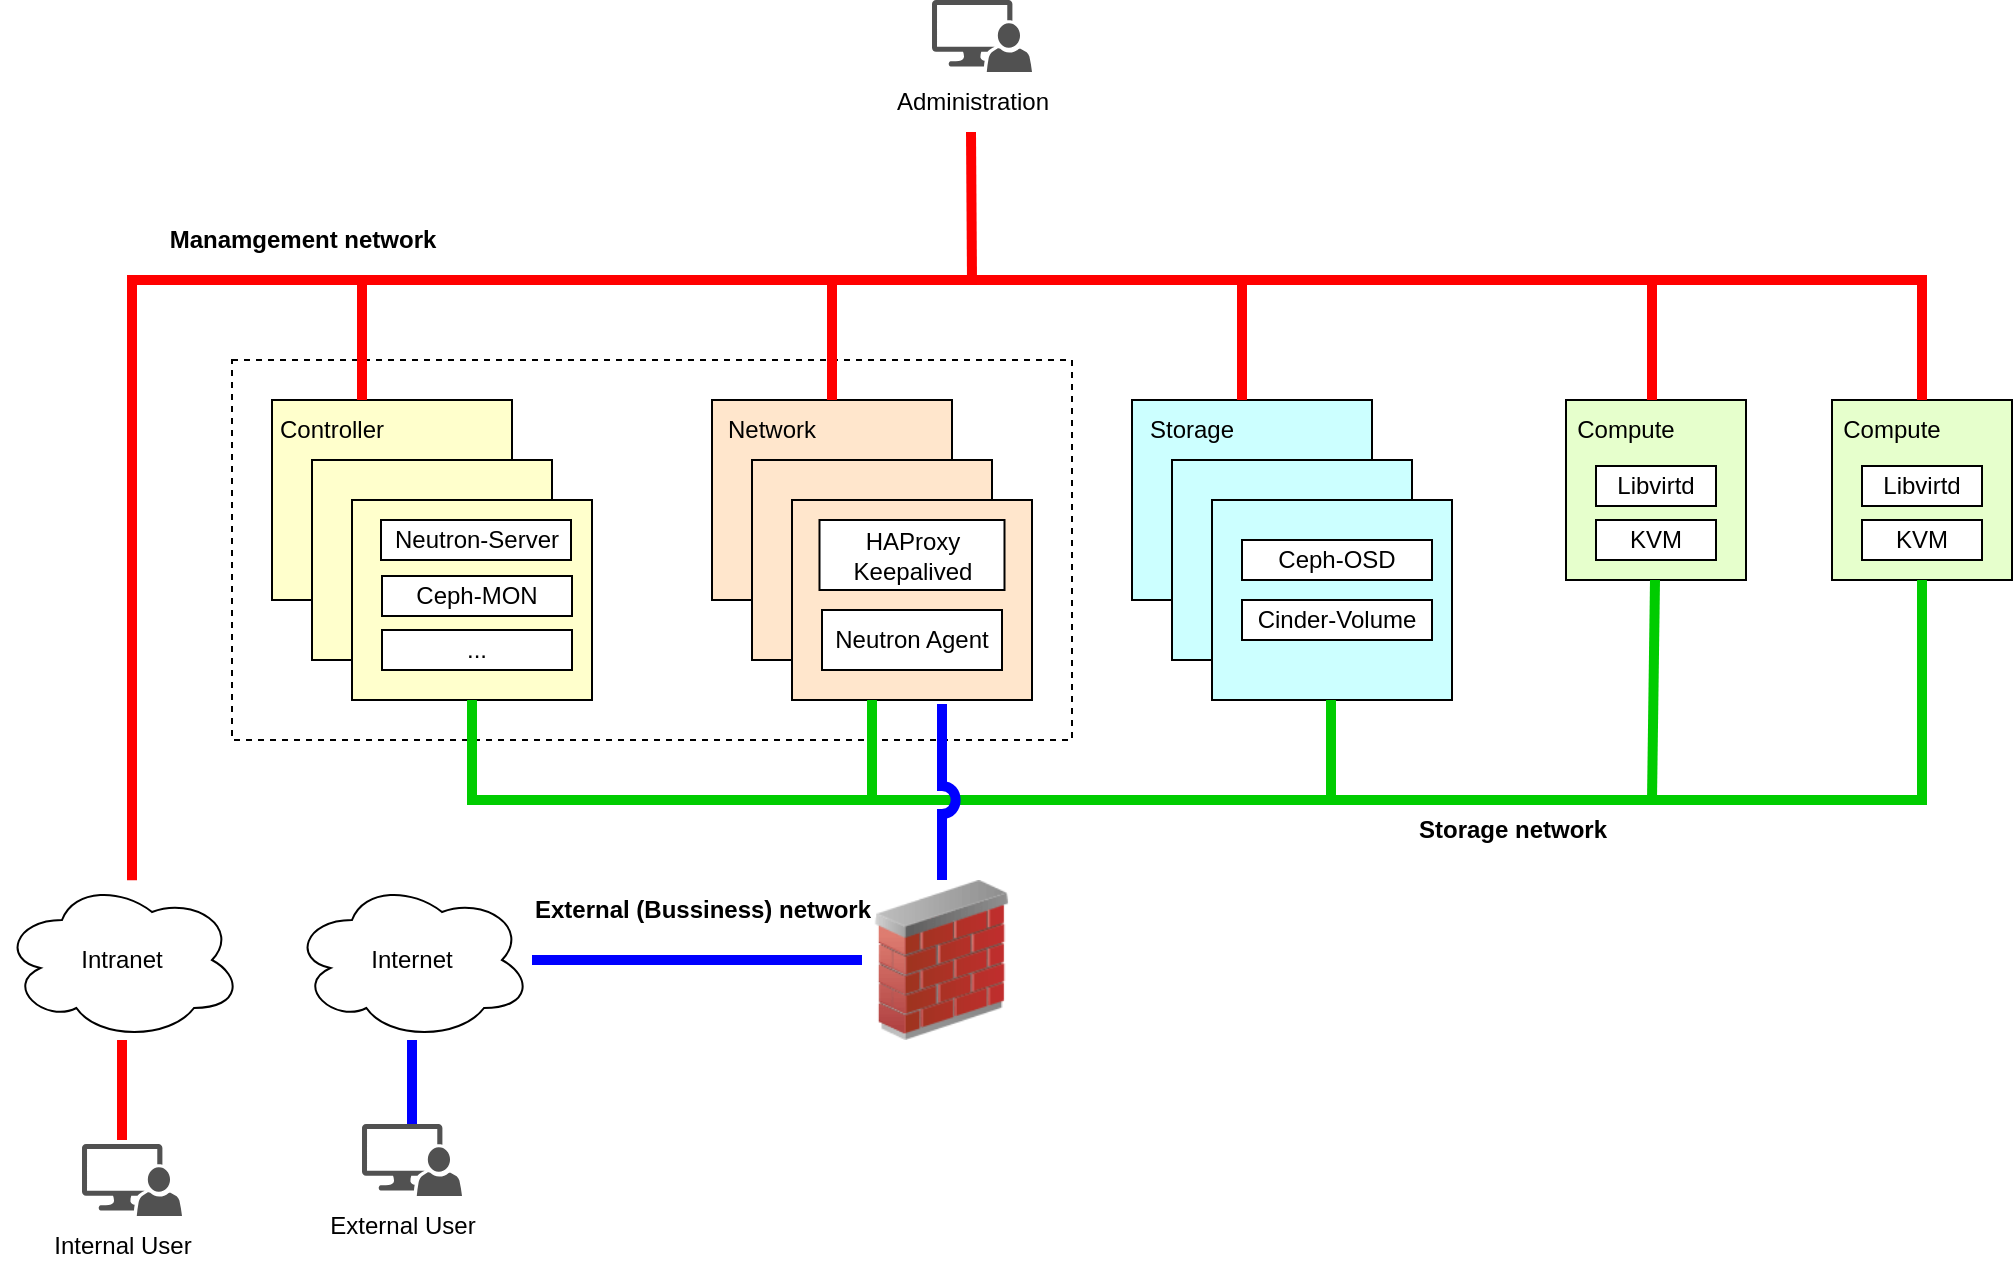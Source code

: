 <mxfile version="20.2.2" type="device"><diagram id="dmDopZnyxVd79fZT9BjZ" name="Page-1"><mxGraphModel dx="1379" dy="2022" grid="1" gridSize="10" guides="1" tooltips="1" connect="1" arrows="1" fold="1" page="1" pageScale="1" pageWidth="827" pageHeight="1169" math="0" shadow="0"><root><mxCell id="0"/><mxCell id="1" parent="0"/><mxCell id="HdTdFtUKX0xMmFfecIzg-60" value="" style="rounded=0;whiteSpace=wrap;html=1;fillColor=#FFFFFF;dashed=1;" parent="1" vertex="1"><mxGeometry x="160" y="160" width="420" height="190" as="geometry"/></mxCell><mxCell id="HdTdFtUKX0xMmFfecIzg-1" value="" style="rounded=0;whiteSpace=wrap;html=1;fillColor=#FFFFCC;" parent="1" vertex="1"><mxGeometry x="180" y="180" width="120" height="100" as="geometry"/></mxCell><mxCell id="HdTdFtUKX0xMmFfecIzg-2" value="" style="rounded=0;whiteSpace=wrap;html=1;fillColor=#FFE6CC;" parent="1" vertex="1"><mxGeometry x="400" y="180" width="120" height="100" as="geometry"/></mxCell><mxCell id="HdTdFtUKX0xMmFfecIzg-3" value="" style="rounded=0;whiteSpace=wrap;html=1;fillColor=#CCFFFF;" parent="1" vertex="1"><mxGeometry x="610" y="180" width="120" height="100" as="geometry"/></mxCell><mxCell id="HdTdFtUKX0xMmFfecIzg-4" value="Controller" style="text;html=1;strokeColor=none;fillColor=none;align=center;verticalAlign=middle;whiteSpace=wrap;rounded=0;" parent="1" vertex="1"><mxGeometry x="180" y="180" width="60" height="30" as="geometry"/></mxCell><mxCell id="HdTdFtUKX0xMmFfecIzg-5" value="" style="rounded=0;whiteSpace=wrap;html=1;fillColor=#FFFFCC;" parent="1" vertex="1"><mxGeometry x="200" y="210" width="120" height="100" as="geometry"/></mxCell><mxCell id="HdTdFtUKX0xMmFfecIzg-6" value="" style="rounded=0;whiteSpace=wrap;html=1;fillColor=#FFFFCC;" parent="1" vertex="1"><mxGeometry x="220" y="230" width="120" height="100" as="geometry"/></mxCell><mxCell id="HdTdFtUKX0xMmFfecIzg-7" value="Network" style="text;html=1;strokeColor=none;fillColor=none;align=center;verticalAlign=middle;whiteSpace=wrap;rounded=0;" parent="1" vertex="1"><mxGeometry x="400" y="180" width="60" height="30" as="geometry"/></mxCell><mxCell id="HdTdFtUKX0xMmFfecIzg-8" value="" style="rounded=0;whiteSpace=wrap;html=1;fillColor=#FFE6CC;" parent="1" vertex="1"><mxGeometry x="420" y="210" width="120" height="100" as="geometry"/></mxCell><mxCell id="HdTdFtUKX0xMmFfecIzg-9" value="" style="rounded=0;whiteSpace=wrap;html=1;fillColor=#FFE6CC;" parent="1" vertex="1"><mxGeometry x="440" y="230" width="120" height="100" as="geometry"/></mxCell><mxCell id="HdTdFtUKX0xMmFfecIzg-10" value="Storage" style="text;html=1;strokeColor=none;fillColor=none;align=center;verticalAlign=middle;whiteSpace=wrap;rounded=0;" parent="1" vertex="1"><mxGeometry x="610" y="180" width="60" height="30" as="geometry"/></mxCell><mxCell id="HdTdFtUKX0xMmFfecIzg-11" value="" style="rounded=0;whiteSpace=wrap;html=1;fillColor=#CCFFFF;" parent="1" vertex="1"><mxGeometry x="630" y="210" width="120" height="100" as="geometry"/></mxCell><mxCell id="HdTdFtUKX0xMmFfecIzg-12" value="" style="rounded=0;whiteSpace=wrap;html=1;fillColor=#CCFFFF;imageWidth=24;" parent="1" vertex="1"><mxGeometry x="650" y="230" width="120" height="100" as="geometry"/></mxCell><mxCell id="HdTdFtUKX0xMmFfecIzg-14" value="" style="rounded=0;whiteSpace=wrap;html=1;fillColor=#E6FFCC;" parent="1" vertex="1"><mxGeometry x="827" y="180" width="90" height="90" as="geometry"/></mxCell><mxCell id="HdTdFtUKX0xMmFfecIzg-15" value="Compute" style="text;html=1;strokeColor=none;fillColor=none;align=center;verticalAlign=middle;whiteSpace=wrap;rounded=0;" parent="1" vertex="1"><mxGeometry x="827" y="180" width="60" height="30" as="geometry"/></mxCell><mxCell id="HdTdFtUKX0xMmFfecIzg-18" value="Intranet" style="ellipse;shape=cloud;whiteSpace=wrap;html=1;" parent="1" vertex="1"><mxGeometry x="45" y="420" width="120" height="80" as="geometry"/></mxCell><mxCell id="HdTdFtUKX0xMmFfecIzg-19" value="Internet" style="ellipse;shape=cloud;whiteSpace=wrap;html=1;" parent="1" vertex="1"><mxGeometry x="190" y="420" width="120" height="80" as="geometry"/></mxCell><mxCell id="HdTdFtUKX0xMmFfecIzg-20" value="" style="sketch=0;pointerEvents=1;shadow=0;dashed=0;html=1;strokeColor=none;labelPosition=center;verticalLabelPosition=bottom;verticalAlign=top;align=center;fillColor=#515151;shape=mxgraph.mscae.system_center.admin_console" parent="1" vertex="1"><mxGeometry x="510" y="-20" width="50" height="36" as="geometry"/></mxCell><mxCell id="HdTdFtUKX0xMmFfecIzg-22" value="" style="rounded=0;whiteSpace=wrap;html=1;fillColor=#E6FFCC;" parent="1" vertex="1"><mxGeometry x="960" y="180" width="90" height="90" as="geometry"/></mxCell><mxCell id="HdTdFtUKX0xMmFfecIzg-23" value="Compute" style="text;html=1;strokeColor=none;fillColor=none;align=center;verticalAlign=middle;whiteSpace=wrap;rounded=0;" parent="1" vertex="1"><mxGeometry x="960" y="180" width="60" height="30" as="geometry"/></mxCell><mxCell id="HdTdFtUKX0xMmFfecIzg-27" value="" style="endArrow=none;html=1;edgeStyle=elbowEdgeStyle;elbow=vertical;entryX=0.75;entryY=0;entryDx=0;entryDy=0;exitX=0.75;exitY=0;exitDx=0;exitDy=0;fillColor=#FF3333;strokeColor=#FF0000;rounded=0;strokeWidth=5;fontStyle=0" parent="1" source="HdTdFtUKX0xMmFfecIzg-4" target="HdTdFtUKX0xMmFfecIzg-23" edge="1"><mxGeometry width="50" height="50" relative="1" as="geometry"><mxPoint x="180" y="140" as="sourcePoint"/><mxPoint x="950" y="140" as="targetPoint"/><Array as="points"><mxPoint x="400" y="120"/><mxPoint x="570" y="140"/></Array></mxGeometry></mxCell><mxCell id="HdTdFtUKX0xMmFfecIzg-31" value="" style="endArrow=none;html=1;rounded=0;strokeColor=#00CC00;fillColor=#FF3333;elbow=vertical;edgeStyle=elbowEdgeStyle;entryX=0.5;entryY=1;entryDx=0;entryDy=0;strokeWidth=5;" parent="1" source="HdTdFtUKX0xMmFfecIzg-6" target="HdTdFtUKX0xMmFfecIzg-22" edge="1"><mxGeometry width="50" height="50" relative="1" as="geometry"><mxPoint x="380" y="400" as="sourcePoint"/><mxPoint x="430" y="350" as="targetPoint"/><Array as="points"><mxPoint x="620" y="380"/><mxPoint x="680" y="340"/><mxPoint x="700" y="340"/><mxPoint x="630" y="360"/><mxPoint x="650" y="380"/></Array></mxGeometry></mxCell><mxCell id="HdTdFtUKX0xMmFfecIzg-21" value="Administration" style="text;html=1;align=center;verticalAlign=middle;resizable=0;points=[];autosize=1;strokeColor=none;fillColor=none;" parent="1" vertex="1"><mxGeometry x="480" y="16" width="100" height="30" as="geometry"/></mxCell><mxCell id="HdTdFtUKX0xMmFfecIzg-41" value="" style="endArrow=none;html=1;rounded=0;strokeColor=#FF0000;strokeWidth=5;fillColor=#FF3333;jumpStyle=arc;edgeStyle=elbowEdgeStyle;" parent="1" target="HdTdFtUKX0xMmFfecIzg-18" edge="1"><mxGeometry width="50" height="50" relative="1" as="geometry"><mxPoint x="230" y="120" as="sourcePoint"/><mxPoint x="100" y="350" as="targetPoint"/><Array as="points"><mxPoint x="110" y="270"/></Array></mxGeometry></mxCell><mxCell id="HdTdFtUKX0xMmFfecIzg-44" value="KVM" style="rounded=0;whiteSpace=wrap;html=1;fillColor=#FFFFFF;" parent="1" vertex="1"><mxGeometry x="842" y="240" width="60" height="20" as="geometry"/></mxCell><mxCell id="HdTdFtUKX0xMmFfecIzg-45" value="Libvirtd" style="rounded=0;whiteSpace=wrap;html=1;fillColor=#FFFFFF;" parent="1" vertex="1"><mxGeometry x="842" y="213" width="60" height="20" as="geometry"/></mxCell><mxCell id="HdTdFtUKX0xMmFfecIzg-46" value="Ceph-OSD" style="rounded=0;whiteSpace=wrap;html=1;fillColor=#FFFFFF;" parent="1" vertex="1"><mxGeometry x="665" y="250" width="95" height="20" as="geometry"/></mxCell><mxCell id="HdTdFtUKX0xMmFfecIzg-47" value="Neutron Agent" style="rounded=0;whiteSpace=wrap;html=1;fillColor=#FFFFFF;" parent="1" vertex="1"><mxGeometry x="455" y="285" width="90" height="30" as="geometry"/></mxCell><mxCell id="HdTdFtUKX0xMmFfecIzg-49" value="HAProxy Keepalived" style="rounded=0;whiteSpace=wrap;html=1;fillColor=#FFFFFF;" parent="1" vertex="1"><mxGeometry x="453.75" y="240" width="92.5" height="35" as="geometry"/></mxCell><mxCell id="HdTdFtUKX0xMmFfecIzg-52" value="KVM" style="rounded=0;whiteSpace=wrap;html=1;fillColor=#FFFFFF;" parent="1" vertex="1"><mxGeometry x="975" y="240" width="60" height="20" as="geometry"/></mxCell><mxCell id="HdTdFtUKX0xMmFfecIzg-53" value="Libvirtd" style="rounded=0;whiteSpace=wrap;html=1;fillColor=#FFFFFF;" parent="1" vertex="1"><mxGeometry x="975" y="213" width="60" height="20" as="geometry"/></mxCell><mxCell id="HdTdFtUKX0xMmFfecIzg-54" value="Ceph-MON" style="rounded=0;whiteSpace=wrap;html=1;fillColor=#FFFFFF;" parent="1" vertex="1"><mxGeometry x="235" y="268" width="95" height="20" as="geometry"/></mxCell><mxCell id="HdTdFtUKX0xMmFfecIzg-55" value="Neutron-Server" style="rounded=0;whiteSpace=wrap;html=1;fillColor=#FFFFFF;" parent="1" vertex="1"><mxGeometry x="234.5" y="240" width="95" height="20" as="geometry"/></mxCell><mxCell id="HdTdFtUKX0xMmFfecIzg-56" value="Cinder-Volume" style="rounded=0;whiteSpace=wrap;html=1;fillColor=#FFFFFF;" parent="1" vertex="1"><mxGeometry x="665" y="280" width="95" height="20" as="geometry"/></mxCell><mxCell id="HdTdFtUKX0xMmFfecIzg-57" value="..." style="rounded=0;whiteSpace=wrap;html=1;fillColor=#FFFFFF;" parent="1" vertex="1"><mxGeometry x="235" y="295" width="95" height="20" as="geometry"/></mxCell><mxCell id="HdTdFtUKX0xMmFfecIzg-58" style="edgeStyle=elbowEdgeStyle;rounded=0;jumpStyle=arc;orthogonalLoop=1;jettySize=auto;html=1;exitX=0.75;exitY=1;exitDx=0;exitDy=0;strokeColor=#FF0000;strokeWidth=5;fillColor=#FF3333;" parent="1" source="HdTdFtUKX0xMmFfecIzg-56" target="HdTdFtUKX0xMmFfecIzg-56" edge="1"><mxGeometry relative="1" as="geometry"/></mxCell><mxCell id="HdTdFtUKX0xMmFfecIzg-62" value="" style="endArrow=none;html=1;rounded=0;strokeColor=#FF0000;strokeWidth=5;fillColor=#FF3333;jumpStyle=arc;exitX=1;exitY=0;exitDx=0;exitDy=0;" parent="1" source="HdTdFtUKX0xMmFfecIzg-7" edge="1"><mxGeometry width="50" height="50" relative="1" as="geometry"><mxPoint x="460" y="120" as="sourcePoint"/><mxPoint x="460" y="120" as="targetPoint"/></mxGeometry></mxCell><mxCell id="HdTdFtUKX0xMmFfecIzg-63" value="" style="endArrow=none;html=1;rounded=0;strokeColor=#FF0000;strokeWidth=5;fillColor=#FF3333;jumpStyle=arc;exitX=1;exitY=0;exitDx=0;exitDy=0;" parent="1" edge="1"><mxGeometry width="50" height="50" relative="1" as="geometry"><mxPoint x="665" y="180" as="sourcePoint"/><mxPoint x="665" y="120" as="targetPoint"/></mxGeometry></mxCell><mxCell id="HdTdFtUKX0xMmFfecIzg-64" value="" style="endArrow=none;html=1;rounded=0;strokeColor=#FF0000;strokeWidth=5;fillColor=#FF3333;jumpStyle=arc;exitX=1;exitY=0;exitDx=0;exitDy=0;" parent="1" edge="1"><mxGeometry width="50" height="50" relative="1" as="geometry"><mxPoint x="870" y="180" as="sourcePoint"/><mxPoint x="870" y="120" as="targetPoint"/></mxGeometry></mxCell><mxCell id="HdTdFtUKX0xMmFfecIzg-65" value="" style="endArrow=none;html=1;rounded=0;strokeColor=#00CC00;strokeWidth=5;fillColor=#FF3333;jumpStyle=arc;" parent="1" edge="1"><mxGeometry width="50" height="50" relative="1" as="geometry"><mxPoint x="480" y="380" as="sourcePoint"/><mxPoint x="480" y="330" as="targetPoint"/></mxGeometry></mxCell><mxCell id="HdTdFtUKX0xMmFfecIzg-67" value="" style="endArrow=none;html=1;rounded=0;strokeColor=#00CC00;strokeWidth=5;fillColor=#FF3333;jumpStyle=arc;" parent="1" edge="1"><mxGeometry width="50" height="50" relative="1" as="geometry"><mxPoint x="709.5" y="380" as="sourcePoint"/><mxPoint x="709.5" y="330" as="targetPoint"/></mxGeometry></mxCell><mxCell id="HdTdFtUKX0xMmFfecIzg-68" value="" style="endArrow=none;html=1;rounded=0;strokeColor=#00CC00;strokeWidth=5;fillColor=#FF3333;jumpStyle=arc;" parent="1" edge="1"><mxGeometry width="50" height="50" relative="1" as="geometry"><mxPoint x="870" y="380" as="sourcePoint"/><mxPoint x="871.5" y="270" as="targetPoint"/></mxGeometry></mxCell><mxCell id="HdTdFtUKX0xMmFfecIzg-69" value="" style="endArrow=none;html=1;rounded=0;strokeColor=#FF0000;strokeWidth=5;fillColor=#FF3333;jumpStyle=arc;" parent="1" edge="1"><mxGeometry width="50" height="50" relative="1" as="geometry"><mxPoint x="530" y="120" as="sourcePoint"/><mxPoint x="529.5" y="46" as="targetPoint"/></mxGeometry></mxCell><mxCell id="HdTdFtUKX0xMmFfecIzg-71" value="" style="sketch=0;pointerEvents=1;shadow=0;dashed=0;html=1;strokeColor=none;labelPosition=center;verticalLabelPosition=bottom;verticalAlign=top;align=center;fillColor=#515151;shape=mxgraph.mscae.system_center.admin_console" parent="1" vertex="1"><mxGeometry x="85" y="552" width="50" height="36" as="geometry"/></mxCell><mxCell id="HdTdFtUKX0xMmFfecIzg-72" value="Internal User" style="text;html=1;align=center;verticalAlign=middle;resizable=0;points=[];autosize=1;strokeColor=none;fillColor=none;" parent="1" vertex="1"><mxGeometry x="60" y="588" width="90" height="30" as="geometry"/></mxCell><mxCell id="HdTdFtUKX0xMmFfecIzg-73" value="" style="sketch=0;pointerEvents=1;shadow=0;dashed=0;html=1;strokeColor=none;labelPosition=center;verticalLabelPosition=bottom;verticalAlign=top;align=center;fillColor=#515151;shape=mxgraph.mscae.system_center.admin_console" parent="1" vertex="1"><mxGeometry x="225" y="542" width="50" height="36" as="geometry"/></mxCell><mxCell id="HdTdFtUKX0xMmFfecIzg-74" value="External User" style="text;html=1;align=center;verticalAlign=middle;resizable=0;points=[];autosize=1;strokeColor=none;fillColor=none;" parent="1" vertex="1"><mxGeometry x="195" y="578" width="100" height="30" as="geometry"/></mxCell><mxCell id="HdTdFtUKX0xMmFfecIzg-77" value="" style="endArrow=none;html=1;rounded=0;strokeColor=#FF0000;strokeWidth=5;fillColor=#FF3333;jumpStyle=arc;" parent="1" target="HdTdFtUKX0xMmFfecIzg-18" edge="1"><mxGeometry width="50" height="50" relative="1" as="geometry"><mxPoint x="105" y="550" as="sourcePoint"/><mxPoint x="150" y="540" as="targetPoint"/></mxGeometry></mxCell><mxCell id="HdTdFtUKX0xMmFfecIzg-78" value="" style="endArrow=none;html=1;rounded=0;strokeColor=#0000FF;fillColor=#FF3333;elbow=vertical;jumpStyle=arc;strokeWidth=5;entryX=0.5;entryY=0;entryDx=0;entryDy=0;entryPerimeter=0;" parent="1" source="HdTdFtUKX0xMmFfecIzg-19" edge="1" target="HdTdFtUKX0xMmFfecIzg-73"><mxGeometry width="50" height="50" relative="1" as="geometry"><mxPoint x="260" y="470" as="sourcePoint"/><mxPoint x="310" y="540" as="targetPoint"/></mxGeometry></mxCell><mxCell id="HdTdFtUKX0xMmFfecIzg-79" value="" style="image;html=1;image=img/lib/clip_art/networking/Firewall_02_128x128.png;dashed=1;fillColor=#FFFFFF;" parent="1" vertex="1"><mxGeometry x="475" y="420" width="80" height="80" as="geometry"/></mxCell><mxCell id="HdTdFtUKX0xMmFfecIzg-80" value="" style="endArrow=none;html=1;rounded=0;strokeColor=#0000FF;strokeWidth=5;fillColor=#FF3333;jumpStyle=arc;exitX=0.5;exitY=0;exitDx=0;exitDy=0;entryX=0.625;entryY=1.02;entryDx=0;entryDy=0;entryPerimeter=0;" parent="1" source="HdTdFtUKX0xMmFfecIzg-79" target="HdTdFtUKX0xMmFfecIzg-9" edge="1"><mxGeometry width="50" height="50" relative="1" as="geometry"><mxPoint x="710" y="500" as="sourcePoint"/><mxPoint x="760" y="450" as="targetPoint"/></mxGeometry></mxCell><mxCell id="HdTdFtUKX0xMmFfecIzg-82" value="" style="endArrow=none;html=1;rounded=0;strokeColor=#0000FF;fillColor=#FF3333;elbow=vertical;jumpStyle=arc;strokeWidth=5;" parent="1" source="HdTdFtUKX0xMmFfecIzg-79" target="HdTdFtUKX0xMmFfecIzg-19" edge="1"><mxGeometry width="50" height="50" relative="1" as="geometry"><mxPoint x="419" y="450" as="sourcePoint"/><mxPoint x="410" y="470" as="targetPoint"/></mxGeometry></mxCell><mxCell id="HdTdFtUKX0xMmFfecIzg-84" value="&lt;b&gt;Manamgement network&lt;/b&gt;" style="text;html=1;align=center;verticalAlign=middle;resizable=0;points=[];autosize=1;strokeColor=none;fillColor=none;" parent="1" vertex="1"><mxGeometry x="115" y="85" width="160" height="30" as="geometry"/></mxCell><mxCell id="HdTdFtUKX0xMmFfecIzg-86" value="&lt;b&gt;Storage network&lt;/b&gt;" style="text;html=1;align=center;verticalAlign=middle;resizable=0;points=[];autosize=1;strokeColor=none;fillColor=none;" parent="1" vertex="1"><mxGeometry x="740" y="380" width="120" height="30" as="geometry"/></mxCell><mxCell id="HdTdFtUKX0xMmFfecIzg-87" value="&lt;b&gt;External (Bussiness) network&lt;/b&gt;" style="text;html=1;align=center;verticalAlign=middle;resizable=0;points=[];autosize=1;strokeColor=none;fillColor=none;" parent="1" vertex="1"><mxGeometry x="300" y="420" width="190" height="30" as="geometry"/></mxCell></root></mxGraphModel></diagram></mxfile>